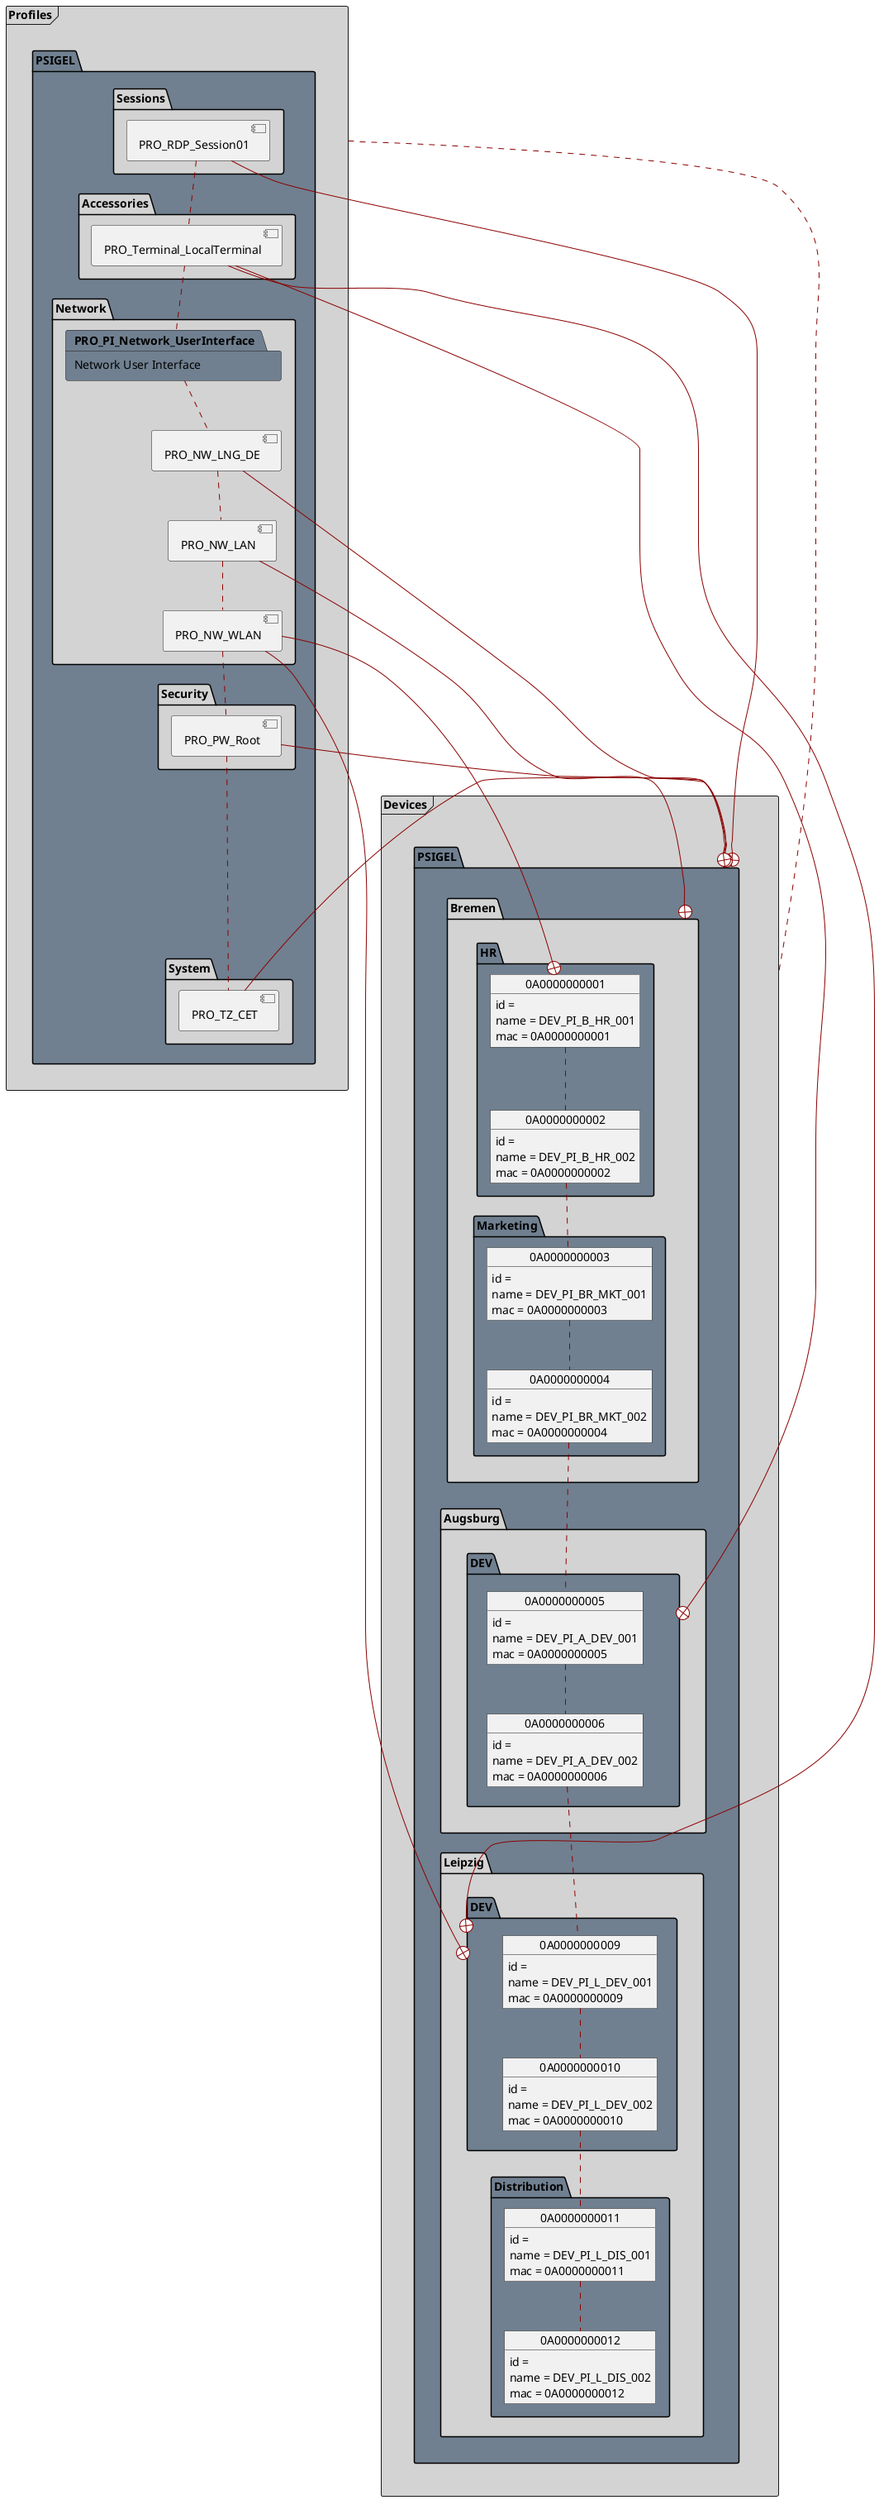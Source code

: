 @startuml before
allow_mixing

skinparam sequence {
	ArrowColor DarkRed
}

frame Profiles as PRO #LightGrey {
  
  package PRO_PI as "PSIGEL" #SlateGrey {

    package PRO_PI_Session as "Sessions" #LightGrey {
      node [PRO_RDP_Session01]
    }

    package PRO_PI_Accessories as "Accessories" #LightGrey {
      node [PRO_Terminal_LocalTerminal]
    }

    package PRO_PI_Network as "Network" #LightGrey {
      package PRO_PI_Network_UserInterface as "Network User Interface" #SlateGrey {
      }
      node [PRO_NW_LNG_DE]
      node [PRO_NW_LAN]
      node [PRO_NW_WLAN]
    }

    package PRO_PI_Security as "Security" #LightGrey {
      node [PRO_PW_Root]
    }

    package PRO_PI_System as "System" #LightGrey {
      node [PRO_TZ_CET]
    }

  }

  PRO_RDP_Session01 -down. PRO_Terminal_LocalTerminal
  PRO_Terminal_LocalTerminal -down. PRO_PI_Network_UserInterface
  PRO_PI_Network_UserInterface -down. PRO_NW_LNG_DE
  PRO_NW_LNG_DE -down. PRO_NW_LAN
  PRO_NW_LAN -down. PRO_NW_WLAN
  PRO_NW_WLAN -down. PRO_PW_Root
  PRO_PW_Root -down. PRO_TZ_CET

}

frame Devices as DEV #LightGrey {

  package DEV_PI as "PSIGEL" #SlateGrey {

    package DEV_PI_BR as "Bremen" #LightGrey {

      package DEV_PI_BR_HR as "HR" #SlateGrey {

        object 0A0000000001 {
          id = 
          name = DEV_PI_B_HR_001
          mac = 0A0000000001
        }

        object 0A0000000002 {
          id = 
          name = DEV_PI_B_HR_002
          mac = 0A0000000002
        }

      }

      package DEV_PI_BR_MKT as "Marketing" #SlateGrey {

        object 0A0000000003 {
          id = 
          name = DEV_PI_BR_MKT_001
          mac = 0A0000000003
        }

        object 0A0000000004 {
          id = 
          name = DEV_PI_BR_MKT_002
          mac = 0A0000000004
        }

      }

    }

    package DEV_PI_A as "Augsburg" #LightGrey {

      package DEV_PI_A_DEV as "DEV" #SlateGrey {

        object 0A0000000005 {
          id = 
          name = DEV_PI_A_DEV_001
          mac = 0A0000000005
        }

        object 0A0000000006 {
          id = 
          name = DEV_PI_A_DEV_002
          mac = 0A0000000006
        }

      }

    }

    package DEV_PI_L as "Leipzig" #LightGrey {

      package DEV_PI_L_DEV as "DEV" #SlateGrey {

        object 0A0000000009 {
          id = 
          name = DEV_PI_L_DEV_001
          mac = 0A0000000009
        }

        object 0A0000000010 {
          id = 
          name = DEV_PI_L_DEV_002
          mac = 0A0000000010
        }

      }

      package DEV_PI_L_DIS as "Distribution" #SlateGrey {

        object 0A0000000011 {
          id = 
          name = DEV_PI_L_DIS_001
          mac = 0A0000000011
        }

        object 0A0000000012 {
          id = 
          name = DEV_PI_L_DIS_002
          mac = 0A0000000012
        }

      }

    }
  }

  0A0000000001 -down. 0A0000000002
  0A0000000002 -down. 0A0000000003
  0A0000000003 -down. 0A0000000004
  0A0000000004 -down. 0A0000000005
  0A0000000005 -down. 0A0000000006
  0A0000000006 -down. 0A0000000009
  0A0000000009 -down. 0A0000000010
  0A0000000010 -down. 0A0000000011
  0A0000000011 -down. 0A0000000012

}


PRO -right. DEV

PRO_RDP_Session01 -right-+ DEV_PI
PRO_Terminal_LocalTerminal -right-+ DEV_PI_A_DEV
PRO_Terminal_LocalTerminal -right-+ DEV_PI_L_DEV
PRO_NW_LNG_DE -right-+ DEV_PI
PRO_NW_LAN -right-+ DEV_PI_BR
PRO_NW_WLAN -right-+ 0A0000000001
PRO_NW_WLAN -right-+ DEV_PI_L_DEV
PRO_PW_Root -right-+ DEV_PI
PRO_TZ_CET -right-+ DEV_PI



@enduml